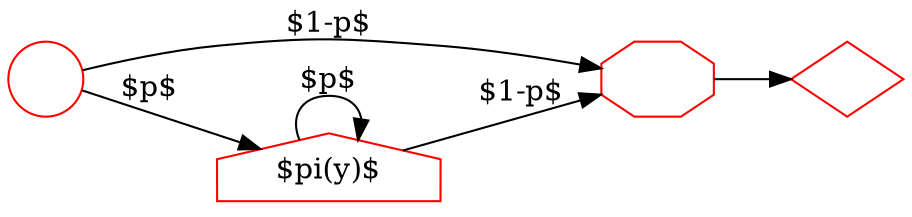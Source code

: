 digraph G {
	rankdir=LR;
    S [label="", shape=circle, color=red];
    E [label="", shape=diamond, color=red];
    W [label="", shape=octagon, color=red];

    I [label="$\pi(y)$", shape=house, color=red];

S->I [label="$p$"];
S->W [label="$1-p$"];
I->I [label="$p$"];
I->W [label="$1-p$"];
W->E;



}
